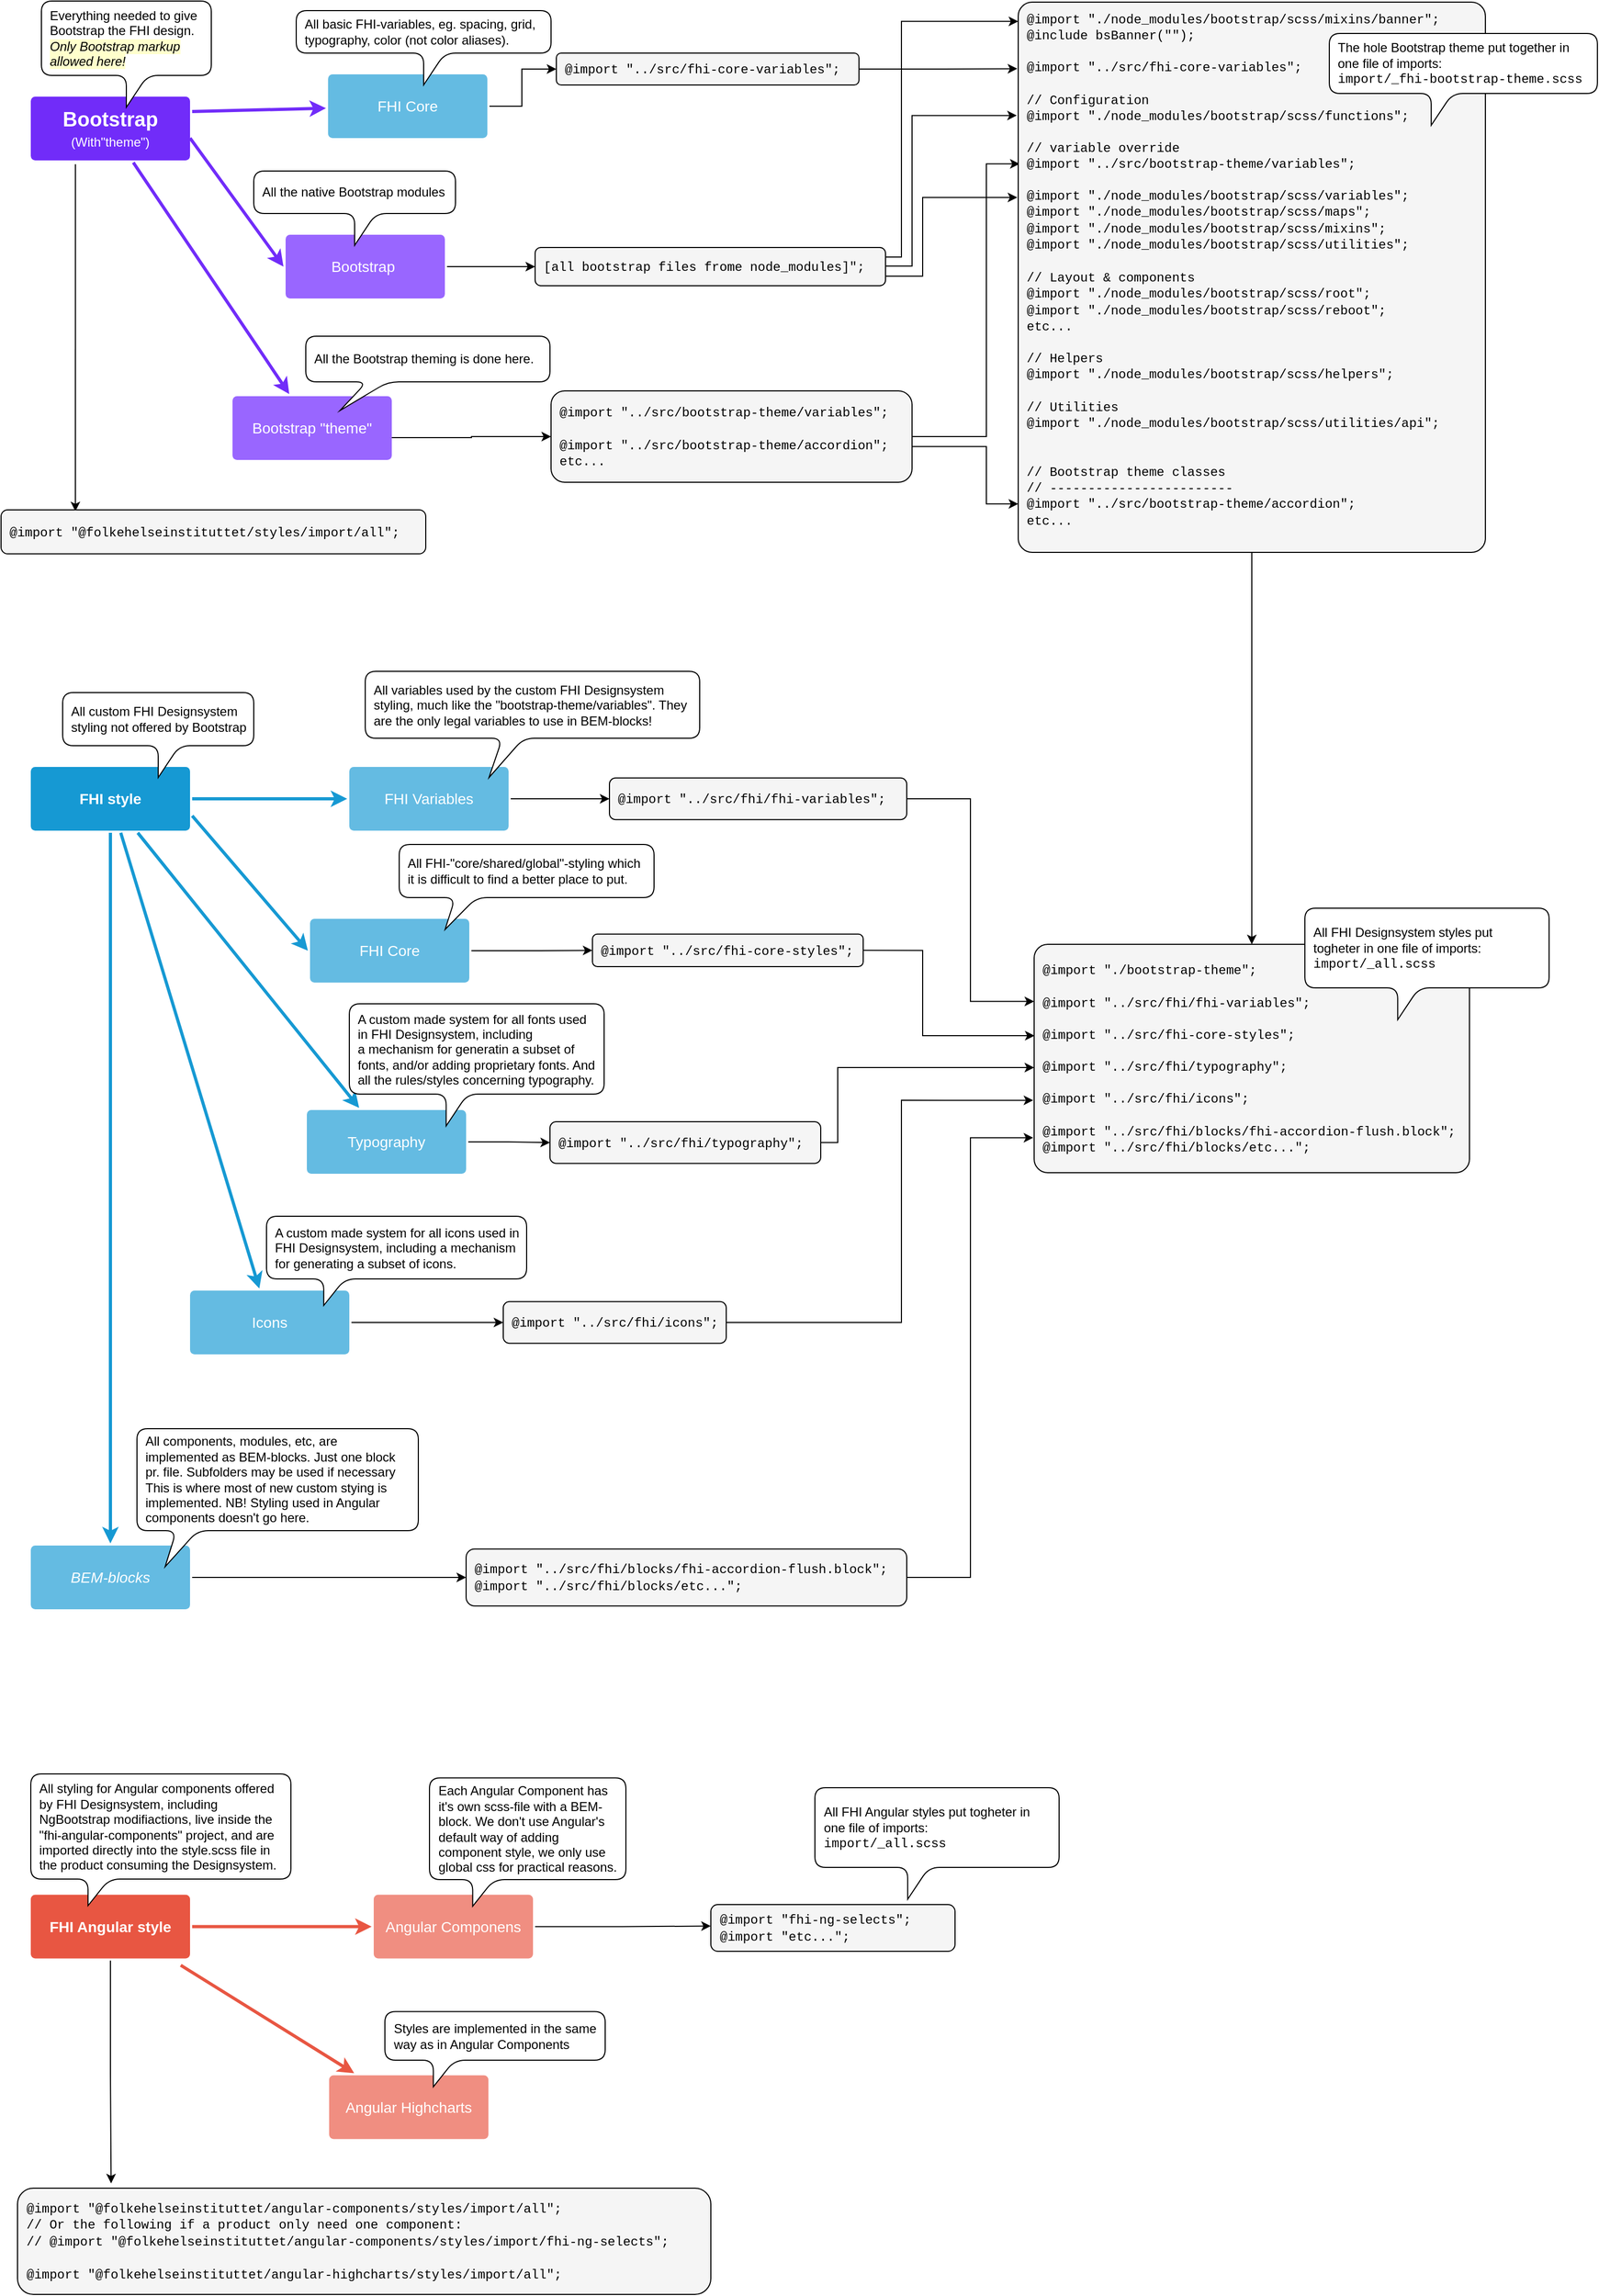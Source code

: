 <mxfile version="20.8.16" type="device"><diagram id="6a731a19-8d31-9384-78a2-239565b7b9f0" name="Page-1"><mxGraphModel dx="2440" dy="1464" grid="1" gridSize="10" guides="1" tooltips="1" connect="1" arrows="1" fold="1" page="1" pageScale="1" pageWidth="1169" pageHeight="827" background="none" math="0" shadow="0"><root><mxCell id="0"/><mxCell id="1" parent="0"/><mxCell id="1757" value="" style="edgeStyle=none;rounded=0;jumpStyle=none;html=1;shadow=0;labelBackgroundColor=none;startArrow=none;startFill=0;endArrow=classic;endFill=1;jettySize=auto;orthogonalLoop=1;strokeColor=#1699D3;strokeWidth=3;fontFamily=Helvetica;fontSize=14;fontColor=#FFFFFF;spacing=5;" parent="1" source="1760" target="1763" edge="1"><mxGeometry relative="1" as="geometry"/></mxCell><mxCell id="1758" value="" style="edgeStyle=none;rounded=0;jumpStyle=none;html=1;shadow=0;labelBackgroundColor=none;startArrow=none;startFill=0;endArrow=classic;endFill=1;jettySize=auto;orthogonalLoop=1;strokeColor=#1699D3;strokeWidth=3;fontFamily=Helvetica;fontSize=14;fontColor=#FFFFFF;spacing=5;" parent="1" source="1760" target="1762" edge="1"><mxGeometry relative="1" as="geometry"/></mxCell><mxCell id="1759" value="" style="edgeStyle=none;rounded=0;jumpStyle=none;html=1;shadow=0;labelBackgroundColor=none;startArrow=none;startFill=0;endArrow=classic;endFill=1;jettySize=auto;orthogonalLoop=1;strokeColor=#1699D3;strokeWidth=3;fontFamily=Helvetica;fontSize=14;fontColor=#FFFFFF;spacing=5;" parent="1" source="1760" target="1761" edge="1"><mxGeometry relative="1" as="geometry"/></mxCell><mxCell id="1777" value="" style="edgeStyle=none;rounded=1;jumpStyle=none;html=1;shadow=0;labelBackgroundColor=none;startArrow=none;startFill=0;jettySize=auto;orthogonalLoop=1;strokeColor=#712cf9;strokeWidth=3;fontFamily=Helvetica;fontSize=14;fontColor=#FFFFFF;spacing=5;fontStyle=1;fillColor=#b0e3e6;" parent="1" source="1771" target="1776" edge="1"><mxGeometry relative="1" as="geometry"/></mxCell><mxCell id="0dHYSbGabY15BFObQAu_-1804" value="" style="group" parent="1" vertex="1" connectable="0"><mxGeometry x="40" y="41" width="170" height="150.0" as="geometry"/></mxCell><mxCell id="1771" value="&lt;font style=&quot;font-size: 19px;&quot;&gt;Bootstrap&lt;/font&gt;&lt;span style=&quot;font-weight: normal; font-size: 12px;&quot;&gt;&lt;br&gt;(With&quot;theme&quot;)&lt;/span&gt;" style="rounded=1;whiteSpace=wrap;html=1;shadow=0;labelBackgroundColor=none;strokeColor=none;strokeWidth=3;fillColor=#712cf9;fontFamily=Helvetica;fontSize=14;fontColor=#FFFFFF;align=center;spacing=5;fontStyle=1;arcSize=7;perimeterSpacing=2;" parent="0dHYSbGabY15BFObQAu_-1804" vertex="1"><mxGeometry y="90.0" width="150" height="60" as="geometry"/></mxCell><mxCell id="0dHYSbGabY15BFObQAu_-1803" value="Everything needed to give Bootstrap the FHI design.&lt;br&gt;&lt;i style=&quot;background-color: rgb(255, 255, 204);&quot;&gt;Only Bootstrap markup allowed here!&lt;/i&gt;" style="shape=callout;whiteSpace=wrap;html=1;perimeter=calloutPerimeter;arcSize=20;rounded=1;spacingLeft=6;spacingRight=6;align=left;" parent="0dHYSbGabY15BFObQAu_-1804" vertex="1"><mxGeometry x="10" width="160" height="100" as="geometry"/></mxCell><mxCell id="0dHYSbGabY15BFObQAu_-1811" value="" style="edgeStyle=orthogonalEdgeStyle;rounded=0;orthogonalLoop=1;jettySize=auto;html=1;fontFamily=Courier New;fontColor=#000000;exitX=0.987;exitY=0.641;exitDx=0;exitDy=0;exitPerimeter=0;" parent="1" source="1776" target="0dHYSbGabY15BFObQAu_-1812" edge="1"><mxGeometry relative="1" as="geometry"><mxPoint x="370" y="331.26" as="sourcePoint"/></mxGeometry></mxCell><mxCell id="dUovgwKYd9afcJMxoife-1843" value="" style="edgeStyle=orthogonalEdgeStyle;rounded=0;orthogonalLoop=1;jettySize=auto;html=1;strokeColor=#000000;fontFamily=Helvetica;fontSize=19;entryX=0;entryY=0.912;entryDx=0;entryDy=0;entryPerimeter=0;exitX=0.997;exitY=0.609;exitDx=0;exitDy=0;exitPerimeter=0;" parent="1" source="0dHYSbGabY15BFObQAu_-1812" target="dUovgwKYd9afcJMxoife-1835" edge="1"><mxGeometry relative="1" as="geometry"><Array as="points"><mxPoint x="940" y="460"/><mxPoint x="940" y="514"/></Array></mxGeometry></mxCell><mxCell id="KMBsCOCldzaGjbJnLgO3-1811" value="" style="edgeStyle=orthogonalEdgeStyle;rounded=0;orthogonalLoop=1;jettySize=auto;html=1;fontFamily=Courier New;entryX=0.003;entryY=0.294;entryDx=0;entryDy=0;entryPerimeter=0;" edge="1" parent="1" source="0dHYSbGabY15BFObQAu_-1812" target="dUovgwKYd9afcJMxoife-1835"><mxGeometry relative="1" as="geometry"><Array as="points"><mxPoint x="940" y="451"/><mxPoint x="940" y="194"/></Array></mxGeometry></mxCell><mxCell id="0dHYSbGabY15BFObQAu_-1812" value="&lt;div&gt;&lt;span style=&quot;font-family: &amp;quot;Courier New&amp;quot;;&quot;&gt;@import &quot;../src/bootstrap-theme/variables&quot;;&lt;/span&gt;&lt;span style=&quot;background-color: initial;&quot;&gt;&lt;font face=&quot;Courier New&quot;&gt;&lt;br&gt;&lt;/font&gt;&lt;/span&gt;&lt;/div&gt;&lt;div&gt;&lt;span style=&quot;background-color: initial;&quot;&gt;&lt;font face=&quot;Courier New&quot;&gt;&lt;br&gt;&lt;/font&gt;&lt;/span&gt;&lt;/div&gt;&lt;div&gt;&lt;span style=&quot;background-color: initial;&quot;&gt;&lt;font face=&quot;Courier New&quot;&gt;@import &quot;../src/bootstrap-theme/accordion&quot;;&lt;/font&gt;&lt;/span&gt;&lt;/div&gt;&lt;div&gt;&lt;span style=&quot;font-family: &amp;quot;Courier New&amp;quot;; background-color: initial;&quot;&gt;etc...&lt;/span&gt;&lt;br&gt;&lt;/div&gt;" style="rounded=1;whiteSpace=wrap;html=1;fontColor=#000000;fillColor=#F5F5F5;align=left;spacingLeft=6;spacingRight=6;" parent="1" vertex="1"><mxGeometry x="530" y="408" width="340" height="86.04" as="geometry"/></mxCell><mxCell id="0dHYSbGabY15BFObQAu_-1814" value="" style="group" parent="1" vertex="1" connectable="0"><mxGeometry x="40" y="682" width="210" height="140" as="geometry"/></mxCell><mxCell id="1760" value="FHI style" style="rounded=1;whiteSpace=wrap;html=1;shadow=0;labelBackgroundColor=none;strokeColor=none;strokeWidth=3;fillColor=#1699d3;fontFamily=Helvetica;fontSize=14;fontColor=#FFFFFF;align=center;spacing=5;fontStyle=1;arcSize=7;perimeterSpacing=2;" parent="0dHYSbGabY15BFObQAu_-1814" vertex="1"><mxGeometry y="80" width="150" height="60" as="geometry"/></mxCell><mxCell id="0dHYSbGabY15BFObQAu_-1813" value="All custom FHI Designsystem styling not offered by Bootstrap" style="shape=callout;whiteSpace=wrap;html=1;perimeter=calloutPerimeter;arcSize=20;rounded=1;spacingLeft=6;spacingRight=6;align=left;flipV=0;flipH=0;" parent="0dHYSbGabY15BFObQAu_-1814" vertex="1"><mxGeometry x="30" y="10" width="180" height="80" as="geometry"/></mxCell><mxCell id="dUovgwKYd9afcJMxoife-1796" value="" style="edgeStyle=none;rounded=1;jumpStyle=none;html=1;shadow=0;labelBackgroundColor=none;startArrow=none;startFill=0;jettySize=auto;orthogonalLoop=1;strokeColor=#E85642;strokeWidth=3;fontFamily=Helvetica;fontSize=14;fontColor=#FFFFFF;spacing=5;fontStyle=1;fillColor=#b0e3e6;" parent="1" source="dUovgwKYd9afcJMxoife-1798" target="dUovgwKYd9afcJMxoife-1800" edge="1"><mxGeometry relative="1" as="geometry"/></mxCell><mxCell id="dUovgwKYd9afcJMxoife-1819" value="" style="edgeStyle=none;rounded=1;jumpStyle=none;html=1;shadow=0;labelBackgroundColor=none;startArrow=none;startFill=0;jettySize=auto;orthogonalLoop=1;strokeColor=#712cf9;strokeWidth=3;fontFamily=Helvetica;fontSize=14;fontColor=#FFFFFF;spacing=5;fontStyle=1;fillColor=#b0e3e6;exitX=1;exitY=0.25;exitDx=0;exitDy=0;" parent="1" source="1771" target="dUovgwKYd9afcJMxoife-1823" edge="1"><mxGeometry relative="1" as="geometry"><mxPoint x="229.996" y="21.52" as="sourcePoint"/></mxGeometry></mxCell><mxCell id="dUovgwKYd9afcJMxoife-1821" value="&lt;span style=&quot;font-family: &amp;quot;Courier New&amp;quot;;&quot;&gt;@import &quot;../src/fhi-core-variables&quot;;&lt;/span&gt;&lt;span style=&quot;font-family: &amp;quot;Courier New&amp;quot;;&quot;&gt;&lt;br&gt;&lt;/span&gt;" style="rounded=1;whiteSpace=wrap;html=1;fontColor=#000000;fillColor=#F5F5F5;align=left;spacingLeft=6;spacingRight=6;" parent="1" vertex="1"><mxGeometry x="535" y="90" width="285" height="30" as="geometry"/></mxCell><mxCell id="dUovgwKYd9afcJMxoife-1831" value="" style="group" parent="1" vertex="1" connectable="0"><mxGeometry x="250" y="191" width="200" height="130" as="geometry"/></mxCell><mxCell id="dUovgwKYd9afcJMxoife-1832" value="Bootstrap&amp;nbsp;" style="rounded=1;whiteSpace=wrap;html=1;shadow=0;labelBackgroundColor=none;strokeColor=none;strokeWidth=3;fillColor=#9966ff;fontFamily=Helvetica;fontSize=14;fontColor=#FFFFFF;align=center;spacing=5;fontStyle=0;arcSize=7;perimeterSpacing=2;" parent="dUovgwKYd9afcJMxoife-1831" vertex="1"><mxGeometry x="30" y="70" width="150" height="60" as="geometry"/></mxCell><mxCell id="dUovgwKYd9afcJMxoife-1833" value="All the native Bootstrap modules" style="shape=callout;whiteSpace=wrap;html=1;perimeter=calloutPerimeter;arcSize=20;rounded=1;spacingLeft=6;spacingRight=6;align=left;" parent="dUovgwKYd9afcJMxoife-1831" vertex="1"><mxGeometry y="10" width="190" height="70" as="geometry"/></mxCell><mxCell id="dUovgwKYd9afcJMxoife-1834" value="" style="edgeStyle=none;rounded=1;jumpStyle=none;html=1;shadow=0;labelBackgroundColor=none;startArrow=none;startFill=0;jettySize=auto;orthogonalLoop=1;strokeColor=#712cf9;strokeWidth=3;fontFamily=Helvetica;fontSize=14;fontColor=#FFFFFF;spacing=5;fontStyle=1;fillColor=#b0e3e6;entryX=0;entryY=0.5;entryDx=0;entryDy=0;" parent="1" target="dUovgwKYd9afcJMxoife-1832" edge="1"><mxGeometry relative="1" as="geometry"><mxPoint x="189.995" y="170" as="sourcePoint"/><mxPoint x="349.565" y="315" as="targetPoint"/></mxGeometry></mxCell><mxCell id="dUovgwKYd9afcJMxoife-1835" value="&lt;div&gt;&lt;div style=&quot;border-color: var(--border-color);&quot;&gt;&lt;font style=&quot;border-color: var(--border-color);&quot; face=&quot;Courier New&quot;&gt;&lt;div style=&quot;border-color: var(--border-color); font-family: Helvetica;&quot;&gt;&lt;font style=&quot;border-color: var(--border-color); background-color: initial;&quot; face=&quot;Courier New&quot;&gt;@import &quot;&lt;/font&gt;&lt;font style=&quot;border-color: var(--border-color);&quot; face=&quot;Courier New&quot;&gt;./node_modules/bootstrap/scss/&lt;/font&gt;&lt;span style=&quot;border-color: var(--border-color); background-color: initial; font-family: &amp;quot;Courier New&amp;quot;;&quot;&gt;mixins/banner&quot;;&lt;/span&gt;&lt;br style=&quot;border-color: var(--border-color);&quot;&gt;&lt;/div&gt;&lt;div style=&quot;border-color: var(--border-color); font-family: Helvetica;&quot;&gt;&lt;font style=&quot;border-color: var(--border-color);&quot; face=&quot;Courier New&quot;&gt;@include bsBanner(&quot;&quot;);&lt;/font&gt;&lt;/div&gt;&lt;div&gt;&lt;font style=&quot;border-color: var(--border-color);&quot; face=&quot;Courier New&quot;&gt;&lt;br&gt;&lt;/font&gt;&lt;/div&gt;&lt;/font&gt;&lt;/div&gt;&lt;div style=&quot;border-color: var(--border-color);&quot;&gt;&lt;font style=&quot;border-color: var(--border-color);&quot; face=&quot;Courier New&quot;&gt;@import &quot;../src/fhi-core-variables&quot;;&lt;/font&gt;&lt;/div&gt;&lt;div style=&quot;border-color: var(--border-color);&quot;&gt;&lt;font style=&quot;border-color: var(--border-color);&quot; face=&quot;Courier New&quot;&gt;&lt;br&gt;&lt;/font&gt;&lt;/div&gt;&lt;div style=&quot;border-color: var(--border-color);&quot;&gt;&lt;span style=&quot;background-color: initial; font-family: &amp;quot;Courier New&amp;quot;;&quot;&gt;// Configuration&lt;/span&gt;&lt;br&gt;&lt;/div&gt;&lt;/div&gt;&lt;div&gt;&lt;div&gt;&lt;font face=&quot;Courier New&quot;&gt;@import &quot;&lt;/font&gt;&lt;span style=&quot;background-color: initial;&quot;&gt;&lt;font face=&quot;Courier New&quot;&gt;./node_modules/bootstrap/scss/&lt;/font&gt;&lt;/span&gt;&lt;span style=&quot;font-family: &amp;quot;Courier New&amp;quot;; background-color: initial;&quot;&gt;functions&quot;;&lt;/span&gt;&lt;/div&gt;&lt;div&gt;&lt;div style=&quot;border-color: var(--border-color);&quot;&gt;&lt;br&gt;&lt;/div&gt;&lt;div style=&quot;border-color: var(--border-color);&quot;&gt;&lt;font face=&quot;Courier New&quot;&gt;// variable override&amp;nbsp;&lt;/font&gt;&lt;/div&gt;&lt;div style=&quot;border-color: var(--border-color);&quot;&gt;&lt;font face=&quot;Courier New&quot;&gt;@import &quot;../src/bootstrap-theme/variables&quot;;&lt;br style=&quot;border-color: var(--border-color);&quot;&gt;&lt;/font&gt;&lt;/div&gt;&lt;div style=&quot;border-color: var(--border-color);&quot;&gt;&lt;br style=&quot;border-color: var(--border-color);&quot;&gt;&lt;/div&gt;&lt;/div&gt;&lt;div&gt;&lt;font face=&quot;Courier New&quot;&gt;@import &quot;&lt;/font&gt;&lt;span style=&quot;background-color: initial;&quot;&gt;&lt;font face=&quot;Courier New&quot;&gt;./node_modules/bootstrap/scss/&lt;/font&gt;&lt;/span&gt;&lt;span style=&quot;font-family: &amp;quot;Courier New&amp;quot;; background-color: initial;&quot;&gt;variables&quot;;&lt;/span&gt;&lt;/div&gt;&lt;div&gt;&lt;font face=&quot;Courier New&quot;&gt;@import &quot;&lt;/font&gt;&lt;span style=&quot;background-color: initial;&quot;&gt;&lt;font face=&quot;Courier New&quot;&gt;./node_modules/bootstrap/scss/&lt;/font&gt;&lt;/span&gt;&lt;span style=&quot;font-family: &amp;quot;Courier New&amp;quot;; background-color: initial;&quot;&gt;maps&quot;;&lt;/span&gt;&lt;/div&gt;&lt;div&gt;&lt;font face=&quot;Courier New&quot;&gt;@import &quot;&lt;/font&gt;&lt;span style=&quot;background-color: initial;&quot;&gt;&lt;font face=&quot;Courier New&quot;&gt;./node_modules/bootstrap/scss/&lt;/font&gt;&lt;/span&gt;&lt;span style=&quot;font-family: &amp;quot;Courier New&amp;quot;; background-color: initial;&quot;&gt;mixins&quot;;&lt;/span&gt;&lt;/div&gt;&lt;div&gt;&lt;font face=&quot;Courier New&quot;&gt;@import &quot;&lt;/font&gt;&lt;span style=&quot;background-color: initial;&quot;&gt;&lt;font face=&quot;Courier New&quot;&gt;./node_modules/bootstrap/scss/&lt;/font&gt;&lt;/span&gt;&lt;span style=&quot;font-family: &amp;quot;Courier New&amp;quot;; background-color: initial;&quot;&gt;utilities&quot;;&lt;/span&gt;&lt;/div&gt;&lt;div&gt;&lt;font face=&quot;Courier New&quot;&gt;&lt;br&gt;&lt;/font&gt;&lt;/div&gt;&lt;div&gt;&lt;font face=&quot;Courier New&quot;&gt;// Layout &amp;amp; components&lt;/font&gt;&lt;/div&gt;&lt;div&gt;&lt;font face=&quot;Courier New&quot;&gt;@import &quot;&lt;/font&gt;&lt;span style=&quot;background-color: initial;&quot;&gt;&lt;font face=&quot;Courier New&quot;&gt;./node_modules/bootstrap/scss/&lt;/font&gt;&lt;/span&gt;&lt;span style=&quot;font-family: &amp;quot;Courier New&amp;quot;; background-color: initial;&quot;&gt;root&quot;;&lt;/span&gt;&lt;/div&gt;&lt;div&gt;&lt;font face=&quot;Courier New&quot;&gt;@import &quot;&lt;/font&gt;&lt;span style=&quot;background-color: initial;&quot;&gt;&lt;font face=&quot;Courier New&quot;&gt;./node_modules/bootstrap/scss/&lt;/font&gt;&lt;/span&gt;&lt;span style=&quot;font-family: &amp;quot;Courier New&amp;quot;; background-color: initial;&quot;&gt;reboot&quot;;&lt;/span&gt;&lt;/div&gt;&lt;div&gt;&lt;span style=&quot;font-family: &amp;quot;Courier New&amp;quot;;&quot;&gt;etc...&lt;/span&gt;&lt;span style=&quot;font-family: &amp;quot;Courier New&amp;quot;; background-color: initial;&quot;&gt;&lt;br&gt;&lt;/span&gt;&lt;/div&gt;&lt;div&gt;&lt;br&gt;&lt;/div&gt;&lt;div&gt;&lt;font face=&quot;Courier New&quot;&gt;// Helpers&lt;/font&gt;&lt;/div&gt;&lt;div&gt;&lt;font face=&quot;Courier New&quot;&gt;@import &quot;&lt;/font&gt;&lt;span style=&quot;background-color: initial;&quot;&gt;&lt;font face=&quot;Courier New&quot;&gt;./node_modules/bootstrap/scss/&lt;/font&gt;&lt;/span&gt;&lt;span style=&quot;font-family: &amp;quot;Courier New&amp;quot;; background-color: initial;&quot;&gt;helpers&quot;;&lt;/span&gt;&lt;/div&gt;&lt;div&gt;&lt;font face=&quot;Courier New&quot;&gt;&lt;br&gt;&lt;/font&gt;&lt;/div&gt;&lt;div&gt;&lt;font face=&quot;Courier New&quot;&gt;// Utilities&lt;/font&gt;&lt;/div&gt;&lt;div&gt;&lt;font face=&quot;Courier New&quot;&gt;@import &quot;&lt;/font&gt;&lt;span style=&quot;background-color: initial;&quot;&gt;&lt;font face=&quot;Courier New&quot;&gt;./node_modules/bootstrap/scss/&lt;/font&gt;&lt;/span&gt;&lt;span style=&quot;font-family: &amp;quot;Courier New&amp;quot;; background-color: initial;&quot;&gt;utilities/api&quot;;&lt;/span&gt;&lt;/div&gt;&lt;/div&gt;&lt;div&gt;&lt;font face=&quot;Courier New&quot;&gt;&lt;br&gt;&lt;/font&gt;&lt;/div&gt;&lt;div&gt;&lt;br&gt;&lt;/div&gt;&lt;span style=&quot;font-family: &amp;quot;Courier New&amp;quot;;&quot;&gt;// Bootstrap theme classes&amp;nbsp;&lt;/span&gt;&lt;div&gt;&lt;font face=&quot;Courier New&quot;&gt;// ------------------------&lt;/font&gt;&lt;/div&gt;&lt;div&gt;&lt;div style=&quot;border-color: var(--border-color);&quot;&gt;&lt;span style=&quot;border-color: var(--border-color); background-color: initial;&quot;&gt;&lt;font style=&quot;border-color: var(--border-color);&quot; face=&quot;Courier New&quot;&gt;@import &quot;../src/bootstrap-theme/accordion&quot;;&lt;/font&gt;&lt;/span&gt;&lt;/div&gt;&lt;div style=&quot;border-color: var(--border-color);&quot;&gt;&lt;span style=&quot;font-family: &amp;quot;Courier New&amp;quot;; background-color: initial;&quot;&gt;etc...&lt;/span&gt;&lt;br&gt;&lt;/div&gt;&lt;/div&gt;&lt;div style=&quot;border-color: var(--border-color);&quot;&gt;&lt;br&gt;&lt;/div&gt;" style="rounded=1;whiteSpace=wrap;html=1;fontColor=#000000;fillColor=#F5F5F5;align=left;spacingLeft=6;spacingRight=6;glass=0;arcSize=3;" parent="1" vertex="1"><mxGeometry x="970" y="42" width="440" height="518" as="geometry"/></mxCell><mxCell id="KMBsCOCldzaGjbJnLgO3-1812" style="edgeStyle=orthogonalEdgeStyle;rounded=0;orthogonalLoop=1;jettySize=auto;html=1;exitX=1;exitY=0.25;exitDx=0;exitDy=0;entryX=0;entryY=0.035;entryDx=0;entryDy=0;entryPerimeter=0;fontFamily=Courier New;" edge="1" parent="1" source="dUovgwKYd9afcJMxoife-1836" target="dUovgwKYd9afcJMxoife-1835"><mxGeometry relative="1" as="geometry"><Array as="points"><mxPoint x="860" y="282"/><mxPoint x="860" y="60"/></Array></mxGeometry></mxCell><mxCell id="KMBsCOCldzaGjbJnLgO3-1813" style="edgeStyle=orthogonalEdgeStyle;rounded=0;orthogonalLoop=1;jettySize=auto;html=1;exitX=1;exitY=0.75;exitDx=0;exitDy=0;entryX=-0.002;entryY=0.355;entryDx=0;entryDy=0;entryPerimeter=0;fontFamily=Courier New;" edge="1" parent="1" source="dUovgwKYd9afcJMxoife-1836" target="dUovgwKYd9afcJMxoife-1835"><mxGeometry relative="1" as="geometry"><Array as="points"><mxPoint x="880" y="300"/><mxPoint x="880" y="226"/></Array></mxGeometry></mxCell><mxCell id="dUovgwKYd9afcJMxoife-1836" value="&lt;div&gt;&lt;span style=&quot;background-color: initial; font-family: &amp;quot;Courier New&amp;quot;;&quot;&gt;[all bootstrap files frome node_modules]&quot;;&lt;/span&gt;&lt;br&gt;&lt;/div&gt;" style="rounded=1;whiteSpace=wrap;html=1;fontColor=#000000;fillColor=#F5F5F5;align=left;spacingLeft=6;spacingRight=6;" parent="1" vertex="1"><mxGeometry x="515" y="273" width="330" height="36" as="geometry"/></mxCell><mxCell id="dUovgwKYd9afcJMxoife-1839" value="" style="edgeStyle=orthogonalEdgeStyle;rounded=0;orthogonalLoop=1;jettySize=auto;html=1;strokeColor=#000000;fontFamily=Helvetica;fontSize=12;" parent="1" source="dUovgwKYd9afcJMxoife-1832" target="dUovgwKYd9afcJMxoife-1836" edge="1"><mxGeometry relative="1" as="geometry"/></mxCell><mxCell id="dUovgwKYd9afcJMxoife-1840" value="" style="edgeStyle=orthogonalEdgeStyle;rounded=0;orthogonalLoop=1;jettySize=auto;html=1;strokeColor=#000000;fontFamily=Helvetica;fontSize=12;" parent="1" source="dUovgwKYd9afcJMxoife-1823" target="dUovgwKYd9afcJMxoife-1821" edge="1"><mxGeometry relative="1" as="geometry"/></mxCell><mxCell id="dUovgwKYd9afcJMxoife-1844" value="" style="edgeStyle=orthogonalEdgeStyle;rounded=0;orthogonalLoop=1;jettySize=auto;html=1;strokeColor=#000000;fontFamily=Helvetica;fontSize=19;entryX=-0.003;entryY=0.206;entryDx=0;entryDy=0;entryPerimeter=0;" parent="1" target="dUovgwKYd9afcJMxoife-1835" edge="1"><mxGeometry relative="1" as="geometry"><mxPoint x="845" y="290.5" as="sourcePoint"/><mxPoint x="925" y="290.5" as="targetPoint"/><Array as="points"><mxPoint x="870" y="291"/><mxPoint x="870" y="149"/></Array></mxGeometry></mxCell><mxCell id="dUovgwKYd9afcJMxoife-1845" value="" style="edgeStyle=orthogonalEdgeStyle;rounded=0;orthogonalLoop=1;jettySize=auto;html=1;strokeColor=#000000;fontFamily=Helvetica;fontSize=19;exitX=1;exitY=0.5;exitDx=0;exitDy=0;entryX=-0.002;entryY=0.121;entryDx=0;entryDy=0;entryPerimeter=0;" parent="1" source="dUovgwKYd9afcJMxoife-1821" target="dUovgwKYd9afcJMxoife-1835" edge="1"><mxGeometry relative="1" as="geometry"><mxPoint x="825" y="138.5" as="sourcePoint"/><mxPoint x="968" y="50" as="targetPoint"/></mxGeometry></mxCell><mxCell id="dUovgwKYd9afcJMxoife-1846" value="The hole Bootstrap theme put together in one file of imports:&lt;br&gt;&lt;font face=&quot;Courier New&quot;&gt;import/_fhi-bootstrap-theme.scss&lt;/font&gt;" style="shape=callout;whiteSpace=wrap;html=1;perimeter=calloutPerimeter;arcSize=20;rounded=1;spacingLeft=6;spacingRight=6;align=left;flipV=0;flipH=0;direction=east;position2=0.38;size=30;position=0.38;" parent="1" vertex="1"><mxGeometry x="1263" y="71.5" width="252.5" height="86.5" as="geometry"/></mxCell><mxCell id="dUovgwKYd9afcJMxoife-1847" value="" style="edgeStyle=none;rounded=0;jumpStyle=none;html=1;shadow=0;labelBackgroundColor=none;startArrow=none;startFill=0;endArrow=classic;endFill=1;jettySize=auto;orthogonalLoop=1;strokeColor=#1699D3;strokeWidth=3;fontFamily=Helvetica;fontSize=14;fontColor=#FFFFFF;spacing=5;" parent="1" source="1760" target="dUovgwKYd9afcJMxoife-1848" edge="1"><mxGeometry relative="1" as="geometry"><mxPoint x="100" y="932" as="sourcePoint"/></mxGeometry></mxCell><mxCell id="MXZGYtRtqAfJgn15ZGiU-1791" value="" style="group" parent="1" vertex="1" connectable="0"><mxGeometry x="40" y="1710" width="245" height="173.76" as="geometry"/></mxCell><mxCell id="dUovgwKYd9afcJMxoife-1798" value="FHI Angular style" style="rounded=1;whiteSpace=wrap;html=1;shadow=0;labelBackgroundColor=none;strokeColor=none;strokeWidth=3;fillColor=#e85642;fontFamily=Helvetica;fontSize=14;fontColor=#FFFFFF;align=center;spacing=5;fontStyle=1;arcSize=7;perimeterSpacing=2;" parent="MXZGYtRtqAfJgn15ZGiU-1791" vertex="1"><mxGeometry y="113.76" width="150" height="60" as="geometry"/></mxCell><mxCell id="MXZGYtRtqAfJgn15ZGiU-1789" value="All styling for Angular components offered by FHI Designsystem, including NgBootstrap modifiactions, live inside the &quot;fhi-angular-components&quot; project, and are imported directly into the style.scss file in the product consuming the Designsystem.&amp;nbsp;" style="shape=callout;whiteSpace=wrap;html=1;perimeter=calloutPerimeter;arcSize=20;rounded=1;spacingLeft=6;spacingRight=6;align=left;flipV=0;flipH=0;direction=east;position2=0.22;size=25;position=0.22;" parent="MXZGYtRtqAfJgn15ZGiU-1791" vertex="1"><mxGeometry width="245" height="124" as="geometry"/></mxCell><mxCell id="MXZGYtRtqAfJgn15ZGiU-1794" value="" style="group" parent="1" vertex="1" connectable="0"><mxGeometry x="363" y="1713.76" width="221.5" height="170" as="geometry"/></mxCell><mxCell id="dUovgwKYd9afcJMxoife-1800" value="Angular Componens" style="rounded=1;whiteSpace=wrap;html=1;shadow=0;labelBackgroundColor=none;strokeColor=none;strokeWidth=3;fillColor=#f08e81;fontFamily=Helvetica;fontSize=14;fontColor=#FFFFFF;align=center;spacing=5;fontStyle=0;arcSize=7;perimeterSpacing=2;" parent="MXZGYtRtqAfJgn15ZGiU-1794" vertex="1"><mxGeometry y="110" width="150" height="60" as="geometry"/></mxCell><mxCell id="MXZGYtRtqAfJgn15ZGiU-1793" value="Each Angular Component has it's own scss-file with a BEM-block. We don't use Angular's default way of adding component style, we only use global css for practical reasons." style="shape=callout;whiteSpace=wrap;html=1;perimeter=calloutPerimeter;arcSize=20;rounded=1;spacingLeft=6;spacingRight=6;align=left;flipV=0;flipH=0;direction=east;position2=0.22;size=25;position=0.22;" parent="MXZGYtRtqAfJgn15ZGiU-1794" vertex="1"><mxGeometry x="52.5" width="185" height="120.76" as="geometry"/></mxCell><mxCell id="MXZGYtRtqAfJgn15ZGiU-1799" value="" style="edgeStyle=orthogonalEdgeStyle;rounded=0;orthogonalLoop=1;jettySize=auto;html=1;strokeColor=#000000;fontFamily=Helvetica;fontSize=12;exitX=1;exitY=0.5;exitDx=0;exitDy=0;" parent="1" target="MXZGYtRtqAfJgn15ZGiU-1798" edge="1" source="1762"><mxGeometry relative="1" as="geometry"><mxPoint x="385" y="1166" as="sourcePoint"/></mxGeometry></mxCell><mxCell id="MXZGYtRtqAfJgn15ZGiU-1802" value="" style="group" parent="1" vertex="1" connectable="0"><mxGeometry x="190" y="1185" width="317" height="130" as="geometry"/></mxCell><mxCell id="1762" value="Icons" style="rounded=1;whiteSpace=wrap;html=1;shadow=0;labelBackgroundColor=none;strokeColor=none;strokeWidth=3;fillColor=#64bbe2;fontFamily=Helvetica;fontSize=14;fontColor=#FFFFFF;align=center;spacing=5;arcSize=7;perimeterSpacing=2;" parent="MXZGYtRtqAfJgn15ZGiU-1802" vertex="1"><mxGeometry y="70" width="150" height="60" as="geometry"/></mxCell><mxCell id="0dHYSbGabY15BFObQAu_-1808" value="A custom made system for all icons used in FHI Designsystem, including a&amp;nbsp;mechanism for generating a subset of icons." style="shape=callout;whiteSpace=wrap;html=1;perimeter=calloutPerimeter;arcSize=20;rounded=1;spacingLeft=6;spacingRight=6;align=left;flipV=0;flipH=0;direction=east;position2=0.22;size=25;position=0.22;" parent="MXZGYtRtqAfJgn15ZGiU-1802" vertex="1"><mxGeometry x="72" width="245" height="84" as="geometry"/></mxCell><mxCell id="MXZGYtRtqAfJgn15ZGiU-1803" value="" style="edgeStyle=orthogonalEdgeStyle;rounded=0;orthogonalLoop=1;jettySize=auto;html=1;strokeColor=#000000;fontFamily=Helvetica;fontSize=12;exitX=1;exitY=0.5;exitDx=0;exitDy=0;" parent="1" source="1763" target="MXZGYtRtqAfJgn15ZGiU-1805" edge="1"><mxGeometry relative="1" as="geometry"><mxPoint x="290" y="1366" as="sourcePoint"/></mxGeometry></mxCell><mxCell id="MXZGYtRtqAfJgn15ZGiU-1807" value="" style="group" parent="1" vertex="1" connectable="0"><mxGeometry x="40" y="1385" width="365" height="170" as="geometry"/></mxCell><mxCell id="1763" value="BEM-blocks" style="rounded=1;whiteSpace=wrap;html=1;shadow=0;labelBackgroundColor=none;strokeColor=none;strokeWidth=3;fillColor=#64bbe2;fontFamily=Helvetica;fontSize=14;fontColor=#FFFFFF;align=center;spacing=5;arcSize=7;perimeterSpacing=2;fontStyle=2" parent="MXZGYtRtqAfJgn15ZGiU-1807" vertex="1"><mxGeometry y="110" width="150" height="60" as="geometry"/></mxCell><mxCell id="MXZGYtRtqAfJgn15ZGiU-1787" value="All components, modules, etc, are implemented as BEM-blocks. Just one block pr. file. Subfolders may be used if necessary This is where most of new custom stying is implemented. &lt;span&gt;NB! Styling used in Angular components doesn't go here.&lt;/span&gt;" style="shape=callout;whiteSpace=wrap;html=1;perimeter=calloutPerimeter;arcSize=20;rounded=1;spacingLeft=6;spacingRight=6;align=left;flipV=0;flipH=0;direction=east;position2=0.1;size=34;position=0.14;fontStyle=0" parent="MXZGYtRtqAfJgn15ZGiU-1807" vertex="1"><mxGeometry x="100" width="265" height="130" as="geometry"/></mxCell><mxCell id="MXZGYtRtqAfJgn15ZGiU-1857" style="edgeStyle=orthogonalEdgeStyle;rounded=0;orthogonalLoop=1;jettySize=auto;html=1;fontFamily=Courier New;entryX=-0.002;entryY=0.847;entryDx=0;entryDy=0;entryPerimeter=0;" parent="1" source="MXZGYtRtqAfJgn15ZGiU-1805" target="MXZGYtRtqAfJgn15ZGiU-1816" edge="1"><mxGeometry relative="1" as="geometry"><mxPoint x="940" y="1185" as="targetPoint"/></mxGeometry></mxCell><mxCell id="MXZGYtRtqAfJgn15ZGiU-1805" value="&lt;font style=&quot;border-color: var(--border-color);&quot; face=&quot;Courier New&quot;&gt;@import &quot;../src/fhi/blocks/fhi-accordion-flush.block&quot;&lt;/font&gt;&lt;font style=&quot;border-color: var(--border-color);&quot; face=&quot;Courier New&quot;&gt;;&lt;br&gt;&lt;/font&gt;&lt;font style=&quot;border-color: var(--border-color);&quot; face=&quot;Courier New&quot;&gt;@import &quot;../src/fhi/blocks/etc...&quot;&lt;/font&gt;&lt;font style=&quot;border-color: var(--border-color);&quot; face=&quot;Courier New&quot;&gt;;&lt;/font&gt;" style="rounded=1;whiteSpace=wrap;html=1;fontColor=#000000;fillColor=#F5F5F5;align=left;spacingLeft=6;spacingRight=6;" parent="1" vertex="1"><mxGeometry x="450" y="1498.19" width="415" height="53.63" as="geometry"/></mxCell><mxCell id="MXZGYtRtqAfJgn15ZGiU-1812" value="" style="edgeStyle=orthogonalEdgeStyle;rounded=0;orthogonalLoop=1;jettySize=auto;html=1;strokeColor=#000000;fontFamily=Helvetica;fontSize=12;exitX=0.5;exitY=1;exitDx=0;exitDy=0;entryX=0.135;entryY=-0.045;entryDx=0;entryDy=0;entryPerimeter=0;" parent="1" source="dUovgwKYd9afcJMxoife-1798" target="MXZGYtRtqAfJgn15ZGiU-1813" edge="1"><mxGeometry relative="1" as="geometry"><mxPoint x="-45.5" y="2073" as="sourcePoint"/></mxGeometry></mxCell><mxCell id="MXZGYtRtqAfJgn15ZGiU-1813" value="&lt;font style=&quot;border-color: var(--border-color);&quot; face=&quot;Courier New&quot;&gt;&lt;font style=&quot;border-color: var(--border-color);&quot; face=&quot;Courier New&quot;&gt;@import &quot;@folkehelseinstituttet/angular-components/styles/import/all&lt;/font&gt;&lt;font style=&quot;border-color: var(--border-color);&quot; face=&quot;Courier New&quot;&gt;&quot;&lt;/font&gt;&lt;font style=&quot;border-color: var(--border-color);&quot; face=&quot;Courier New&quot;&gt;;&lt;br style=&quot;border-color: var(--border-color);&quot;&gt;&lt;/font&gt;// Or the following if a product only need one component:&lt;br&gt;//&amp;nbsp;&lt;font style=&quot;border-color: var(--border-color);&quot; face=&quot;Courier New&quot;&gt;@import &quot;@folkehelseinstituttet/angular-components/styles/import/fhi-ng-selects&lt;/font&gt;&lt;font style=&quot;border-color: var(--border-color);&quot; face=&quot;Courier New&quot;&gt;&quot;&lt;/font&gt;&lt;font style=&quot;border-color: var(--border-color);&quot; face=&quot;Courier New&quot;&gt;;&lt;br&gt;&lt;/font&gt;&lt;br&gt;&lt;font style=&quot;border-color: var(--border-color);&quot; face=&quot;Courier New&quot;&gt;@import &quot;@folkehelseinstituttet/angular-highcharts/styles/import/all&lt;/font&gt;&lt;font style=&quot;border-color: var(--border-color);&quot; face=&quot;Courier New&quot;&gt;&quot;&lt;/font&gt;&lt;font style=&quot;border-color: var(--border-color);&quot; face=&quot;Courier New&quot;&gt;;&lt;br style=&quot;border-color: var(--border-color);&quot;&gt;&lt;/font&gt;&lt;/font&gt;" style="rounded=1;whiteSpace=wrap;html=1;fontColor=#000000;fillColor=#F5F5F5;align=left;spacingLeft=6;spacingRight=6;" parent="1" vertex="1"><mxGeometry x="27.5" y="2100" width="653" height="100" as="geometry"/></mxCell><mxCell id="MXZGYtRtqAfJgn15ZGiU-1814" value="" style="edgeStyle=orthogonalEdgeStyle;rounded=0;orthogonalLoop=1;jettySize=auto;html=1;strokeColor=#000000;fontFamily=Helvetica;fontSize=12;exitX=0.286;exitY=1.026;exitDx=0;exitDy=0;exitPerimeter=0;entryX=0.175;entryY=0.033;entryDx=0;entryDy=0;entryPerimeter=0;" parent="1" source="1771" target="MXZGYtRtqAfJgn15ZGiU-1815" edge="1"><mxGeometry relative="1" as="geometry"><mxPoint x="97.5" y="286.4" as="sourcePoint"/><mxPoint x="80" y="550" as="targetPoint"/></mxGeometry></mxCell><mxCell id="MXZGYtRtqAfJgn15ZGiU-1815" value="&lt;font style=&quot;border-color: var(--border-color);&quot; face=&quot;Courier New&quot;&gt;@import &quot;@folkehelseinstituttet/styles/import/all&lt;/font&gt;&lt;font style=&quot;border-color: var(--border-color);&quot; face=&quot;Courier New&quot;&gt;&quot;&lt;/font&gt;&lt;font style=&quot;border-color: var(--border-color);&quot; face=&quot;Courier New&quot;&gt;;&lt;br&gt;&lt;/font&gt;" style="rounded=1;whiteSpace=wrap;html=1;fontColor=#000000;fillColor=#F5F5F5;align=left;spacingLeft=6;spacingRight=6;" parent="1" vertex="1"><mxGeometry x="12" y="520" width="400" height="41.36" as="geometry"/></mxCell><mxCell id="MXZGYtRtqAfJgn15ZGiU-1816" value="&lt;div&gt;&lt;span style=&quot;font-family: &amp;quot;Courier New&amp;quot;;&quot;&gt;@import &quot;./bootstrap-theme&quot;;&lt;/span&gt;&lt;span style=&quot;background-color: initial;&quot;&gt;&lt;font face=&quot;Courier New&quot;&gt;&lt;br&gt;&lt;/font&gt;&lt;/span&gt;&lt;/div&gt;&lt;div&gt;&lt;span style=&quot;background-color: initial;&quot;&gt;&lt;font face=&quot;Courier New&quot;&gt;&lt;br&gt;&lt;/font&gt;&lt;/span&gt;&lt;/div&gt;&lt;div&gt;&lt;span style=&quot;font-family: &amp;quot;Courier New&amp;quot;;&quot;&gt;@import &quot;../src/fhi/fhi-variables&quot;;&lt;/span&gt;&lt;/div&gt;&lt;div&gt;&lt;br&gt;&lt;/div&gt;&lt;span style=&quot;font-family: &amp;quot;Courier New&amp;quot;;&quot;&gt;@import &quot;../src/fhi-core-styles&quot;;&lt;/span&gt;&lt;div&gt;&lt;br&gt;&lt;/div&gt;&lt;div&gt;&lt;span style=&quot;font-family: &amp;quot;Courier New&amp;quot;;&quot;&gt;@import &quot;../src/fhi/typography&quot;;&lt;/span&gt;&lt;br&gt;&lt;/div&gt;&lt;div&gt;&lt;span style=&quot;font-family: &amp;quot;Courier New&amp;quot;;&quot;&gt;&lt;br&gt;&lt;/span&gt;&lt;/div&gt;&lt;span style=&quot;font-family: &amp;quot;Courier New&amp;quot;;&quot;&gt;@import &quot;../src/fhi/icons&quot;;&lt;br&gt;&lt;br&gt;&lt;/span&gt;&lt;font style=&quot;border-color: var(--border-color);&quot; face=&quot;Courier New&quot;&gt;@import &quot;../src/fhi/blocks/fhi-accordion-flush.block&quot;&lt;/font&gt;&lt;font style=&quot;border-color: var(--border-color);&quot; face=&quot;Courier New&quot;&gt;;&lt;br style=&quot;border-color: var(--border-color);&quot;&gt;&lt;/font&gt;&lt;font style=&quot;border-color: var(--border-color);&quot; face=&quot;Courier New&quot;&gt;@import &quot;../src/fhi/blocks/etc...&quot;&lt;/font&gt;&lt;font style=&quot;border-color: var(--border-color);&quot; face=&quot;Courier New&quot;&gt;;&lt;/font&gt;&lt;span style=&quot;font-family: &amp;quot;Courier New&amp;quot;;&quot;&gt;&lt;br&gt;&lt;/span&gt;" style="rounded=1;whiteSpace=wrap;html=1;fontColor=#000000;fillColor=#F5F5F5;align=left;spacingLeft=6;spacingRight=6;arcSize=6;" parent="1" vertex="1"><mxGeometry x="985" y="929" width="410" height="215" as="geometry"/></mxCell><mxCell id="MXZGYtRtqAfJgn15ZGiU-1817" value="" style="edgeStyle=orthogonalEdgeStyle;rounded=0;orthogonalLoop=1;jettySize=auto;html=1;strokeColor=#000000;fontFamily=Helvetica;fontSize=12;exitX=0.5;exitY=1;exitDx=0;exitDy=0;entryX=0.5;entryY=0;entryDx=0;entryDy=0;" parent="1" source="dUovgwKYd9afcJMxoife-1835" target="MXZGYtRtqAfJgn15ZGiU-1816" edge="1"><mxGeometry relative="1" as="geometry"><mxPoint x="1110" y="1151.73" as="sourcePoint"/><mxPoint x="1215" y="1151.813" as="targetPoint"/></mxGeometry></mxCell><mxCell id="MXZGYtRtqAfJgn15ZGiU-1818" value="All FHI Designsystem styles put togheter in one file of imports:&lt;br&gt;&lt;font face=&quot;Courier New&quot;&gt;import/_all.scss&lt;/font&gt;" style="shape=callout;whiteSpace=wrap;html=1;perimeter=calloutPerimeter;arcSize=20;rounded=1;spacingLeft=6;spacingRight=6;align=left;flipV=0;flipH=0;direction=east;position2=0.38;size=30;position=0.38;" parent="1" vertex="1"><mxGeometry x="1240" y="895" width="230" height="105" as="geometry"/></mxCell><mxCell id="MXZGYtRtqAfJgn15ZGiU-1855" style="edgeStyle=orthogonalEdgeStyle;rounded=0;orthogonalLoop=1;jettySize=auto;html=1;exitX=1;exitY=0.5;exitDx=0;exitDy=0;fontFamily=Courier New;" parent="1" source="MXZGYtRtqAfJgn15ZGiU-1795" target="MXZGYtRtqAfJgn15ZGiU-1816" edge="1"><mxGeometry relative="1" as="geometry"><Array as="points"><mxPoint x="800" y="1116"/><mxPoint x="800" y="1045"/></Array></mxGeometry></mxCell><mxCell id="MXZGYtRtqAfJgn15ZGiU-1795" value="&lt;span style=&quot;font-family: &amp;quot;Courier New&amp;quot;;&quot;&gt;@import &quot;../src/fhi/typography&quot;;&lt;/span&gt;&lt;span style=&quot;font-family: &amp;quot;Courier New&amp;quot;;&quot;&gt;&lt;br&gt;&lt;/span&gt;" style="rounded=1;whiteSpace=wrap;html=1;fontColor=#000000;fillColor=#F5F5F5;align=left;spacingLeft=6;spacingRight=6;" parent="1" vertex="1"><mxGeometry x="529" y="1096" width="255" height="39.26" as="geometry"/></mxCell><mxCell id="MXZGYtRtqAfJgn15ZGiU-1796" value="" style="edgeStyle=orthogonalEdgeStyle;rounded=0;orthogonalLoop=1;jettySize=auto;html=1;strokeColor=#000000;fontFamily=Helvetica;fontSize=12;exitX=1;exitY=0.5;exitDx=0;exitDy=0;" parent="1" target="MXZGYtRtqAfJgn15ZGiU-1795" edge="1" source="1761"><mxGeometry relative="1" as="geometry"><mxPoint x="460" y="1002" as="sourcePoint"/></mxGeometry></mxCell><mxCell id="dUovgwKYd9afcJMxoife-1823" value="FHI Core" style="rounded=1;whiteSpace=wrap;html=1;shadow=0;labelBackgroundColor=none;strokeColor=none;strokeWidth=3;fillColor=#64BBE2;fontFamily=Helvetica;fontSize=14;fontColor=#FFFFFF;align=center;spacing=5;fontStyle=0;arcSize=7;perimeterSpacing=2;" parent="1" vertex="1"><mxGeometry x="320" y="110.0" width="150" height="60" as="geometry"/></mxCell><mxCell id="dUovgwKYd9afcJMxoife-1824" value="All basic FHI-variables, eg. spacing, grid, typography, color (not color aliases)." style="shape=callout;whiteSpace=wrap;html=1;perimeter=calloutPerimeter;arcSize=20;rounded=1;spacingLeft=6;spacingRight=6;align=left;" parent="1" vertex="1"><mxGeometry x="290" y="50" width="240" height="70" as="geometry"/></mxCell><mxCell id="MXZGYtRtqAfJgn15ZGiU-1852" style="edgeStyle=orthogonalEdgeStyle;rounded=0;orthogonalLoop=1;jettySize=auto;html=1;entryX=0.001;entryY=0.4;entryDx=0;entryDy=0;entryPerimeter=0;fontFamily=Courier New;exitX=1;exitY=0.5;exitDx=0;exitDy=0;" parent="1" source="MXZGYtRtqAfJgn15ZGiU-1845" target="MXZGYtRtqAfJgn15ZGiU-1816" edge="1"><mxGeometry relative="1" as="geometry"><Array as="points"><mxPoint x="880" y="935"/><mxPoint x="880" y="1015"/></Array></mxGeometry></mxCell><mxCell id="1776" value="Bootstrap &quot;theme&quot;" style="rounded=1;whiteSpace=wrap;html=1;shadow=0;labelBackgroundColor=none;strokeColor=none;strokeWidth=3;fillColor=#9966ff;fontFamily=Helvetica;fontSize=14;fontColor=#FFFFFF;align=center;spacing=5;fontStyle=0;arcSize=7;perimeterSpacing=2;" parent="1" vertex="1"><mxGeometry x="230" y="413" width="150" height="60" as="geometry"/></mxCell><mxCell id="0dHYSbGabY15BFObQAu_-1810" value="All the Bootstrap theming is done here." style="shape=callout;whiteSpace=wrap;html=1;perimeter=calloutPerimeter;arcSize=20;rounded=1;spacingLeft=6;spacingRight=6;align=left;flipV=0;flipH=0;size=27;position=0.25;position2=0.14;" parent="1" vertex="1"><mxGeometry x="299" y="356.5" width="230" height="70" as="geometry"/></mxCell><mxCell id="MXZGYtRtqAfJgn15ZGiU-1854" value="" style="edgeStyle=orthogonalEdgeStyle;rounded=0;orthogonalLoop=1;jettySize=auto;html=1;strokeColor=#000000;fontFamily=Helvetica;fontSize=19;entryX=0;entryY=0.25;entryDx=0;entryDy=0;exitX=1;exitY=0.5;exitDx=0;exitDy=0;" parent="1" target="MXZGYtRtqAfJgn15ZGiU-1816" edge="1" source="MXZGYtRtqAfJgn15ZGiU-1781"><mxGeometry relative="1" as="geometry"><mxPoint x="858" y="805.005" as="sourcePoint"/><mxPoint x="935.59" y="930.8" as="targetPoint"/></mxGeometry></mxCell><mxCell id="MXZGYtRtqAfJgn15ZGiU-1856" style="edgeStyle=orthogonalEdgeStyle;rounded=0;orthogonalLoop=1;jettySize=auto;html=1;entryX=-0.002;entryY=0.683;entryDx=0;entryDy=0;entryPerimeter=0;fontFamily=Courier New;" parent="1" source="MXZGYtRtqAfJgn15ZGiU-1798" target="MXZGYtRtqAfJgn15ZGiU-1816" edge="1"><mxGeometry relative="1" as="geometry"><Array as="points"><mxPoint x="860" y="1285"/><mxPoint x="860" y="1076"/></Array></mxGeometry></mxCell><mxCell id="MXZGYtRtqAfJgn15ZGiU-1798" value="&lt;span style=&quot;font-family: &amp;quot;Courier New&amp;quot;;&quot;&gt;@import &quot;../src/fhi/icons&quot;;&lt;/span&gt;" style="rounded=1;whiteSpace=wrap;html=1;fontColor=#000000;fillColor=#F5F5F5;align=left;spacingLeft=6;spacingRight=6;" parent="1" vertex="1"><mxGeometry x="485" y="1265.37" width="210" height="39.26" as="geometry"/></mxCell><mxCell id="KMBsCOCldzaGjbJnLgO3-1777" value="" style="group" vertex="1" connectable="0" parent="1"><mxGeometry x="680.5" y="1723" width="328" height="170" as="geometry"/></mxCell><mxCell id="MXZGYtRtqAfJgn15ZGiU-1825" value="&lt;font style=&quot;border-color: var(--border-color);&quot; face=&quot;Courier New&quot;&gt;@import &quot;fhi-ng-selects&quot;&lt;/font&gt;&lt;font style=&quot;border-color: var(--border-color);&quot; face=&quot;Courier New&quot;&gt;;&lt;br&gt;&lt;/font&gt;&lt;font style=&quot;border-color: var(--border-color);&quot; face=&quot;Courier New&quot;&gt;@import &quot;etc...&quot;&lt;/font&gt;&lt;font style=&quot;border-color: var(--border-color);&quot; face=&quot;Courier New&quot;&gt;;&lt;/font&gt;" style="rounded=1;whiteSpace=wrap;html=1;fontColor=#000000;fillColor=#F5F5F5;align=left;spacingLeft=6;spacingRight=6;container=0;" parent="KMBsCOCldzaGjbJnLgO3-1777" vertex="1"><mxGeometry y="110" width="230" height="44" as="geometry"/></mxCell><mxCell id="MXZGYtRtqAfJgn15ZGiU-1823" value="All FHI Angular styles put togheter in one file of imports:&lt;br&gt;&lt;font face=&quot;Courier New&quot;&gt;import/_all.scss&lt;/font&gt;" style="shape=callout;whiteSpace=wrap;html=1;perimeter=calloutPerimeter;arcSize=20;rounded=1;spacingLeft=6;spacingRight=6;align=left;flipV=0;flipH=0;direction=east;position2=0.38;size=30;position=0.38;" parent="KMBsCOCldzaGjbJnLgO3-1777" vertex="1"><mxGeometry x="98" width="230" height="105" as="geometry"/></mxCell><mxCell id="MXZGYtRtqAfJgn15ZGiU-1810" value="" style="edgeStyle=orthogonalEdgeStyle;rounded=0;orthogonalLoop=1;jettySize=auto;html=1;strokeColor=#000000;fontFamily=Helvetica;fontSize=12;exitX=1;exitY=0.5;exitDx=0;exitDy=0;entryX=0;entryY=0.459;entryDx=0;entryDy=0;entryPerimeter=0;" parent="1" source="dUovgwKYd9afcJMxoife-1800" target="MXZGYtRtqAfJgn15ZGiU-1825" edge="1"><mxGeometry relative="1" as="geometry"><mxPoint x="-230.5" y="383.76" as="sourcePoint"/><mxPoint x="-130.5" y="386" as="targetPoint"/><Array as="points"/></mxGeometry></mxCell><mxCell id="KMBsCOCldzaGjbJnLgO3-1796" value="" style="group" vertex="1" connectable="0" parent="1"><mxGeometry x="300" y="985" width="280" height="160" as="geometry"/></mxCell><mxCell id="1761" value="Typography" style="rounded=1;whiteSpace=wrap;html=1;shadow=0;labelBackgroundColor=none;strokeColor=none;strokeWidth=3;fillColor=#64bbe2;fontFamily=Helvetica;fontSize=14;fontColor=#FFFFFF;align=center;spacing=5;arcSize=7;perimeterSpacing=2;" parent="KMBsCOCldzaGjbJnLgO3-1796" vertex="1"><mxGeometry y="100" width="150" height="60" as="geometry"/></mxCell><mxCell id="MXZGYtRtqAfJgn15ZGiU-1777" value="A custom made system for all fonts used in FHI Designsystem, including a&amp;nbsp;mechanism for generatin a subset of fonts, and/or adding&amp;nbsp;proprietary fonts. And all the rules/styles&amp;nbsp;concerning typography.&amp;nbsp;" style="shape=callout;whiteSpace=wrap;html=1;perimeter=calloutPerimeter;arcSize=20;rounded=1;spacingLeft=6;spacingRight=6;align=left;flipV=0;flipH=0;direction=east;position2=0.38;size=30;position=0.38;" parent="KMBsCOCldzaGjbJnLgO3-1796" vertex="1"><mxGeometry x="40" width="240" height="115" as="geometry"/></mxCell><mxCell id="KMBsCOCldzaGjbJnLgO3-1797" value="" style="edgeStyle=none;rounded=0;jumpStyle=none;html=1;shadow=0;labelBackgroundColor=none;startArrow=none;startFill=0;endArrow=classic;endFill=1;jettySize=auto;orthogonalLoop=1;strokeColor=#1699D3;strokeWidth=3;fontFamily=Helvetica;fontSize=14;fontColor=#FFFFFF;spacing=5;exitX=1;exitY=0.75;exitDx=0;exitDy=0;entryX=0;entryY=0.5;entryDx=0;entryDy=0;" edge="1" parent="1" source="1760" target="MXZGYtRtqAfJgn15ZGiU-1846"><mxGeometry relative="1" as="geometry"><mxPoint x="202" y="802" as="sourcePoint"/><mxPoint x="320" y="895" as="targetPoint"/></mxGeometry></mxCell><mxCell id="dUovgwKYd9afcJMxoife-1848" value="FHI Variables" style="rounded=1;whiteSpace=wrap;html=1;shadow=0;labelBackgroundColor=none;strokeColor=none;strokeWidth=3;fillColor=#64bbe2;fontFamily=Helvetica;fontSize=14;fontColor=#FFFFFF;align=center;spacing=5;arcSize=7;perimeterSpacing=2;" parent="1" vertex="1"><mxGeometry x="340" y="762" width="150" height="60" as="geometry"/></mxCell><mxCell id="MXZGYtRtqAfJgn15ZGiU-1779" value="All variables used by the custom FHI Designsystem styling, much like the &quot;bootstrap-theme/variables&quot;. They are the only legal variables to use in BEM-blocks!" style="shape=callout;whiteSpace=wrap;html=1;perimeter=calloutPerimeter;arcSize=20;rounded=1;spacingLeft=6;spacingRight=6;align=left;flipV=0;flipH=0;size=37;position=0.41;position2=0.37;" parent="1" vertex="1"><mxGeometry x="355" y="672" width="315" height="100" as="geometry"/></mxCell><mxCell id="MXZGYtRtqAfJgn15ZGiU-1781" value="&lt;span style=&quot;font-family: &amp;quot;Courier New&amp;quot;;&quot;&gt;@import &quot;../src/fhi/fhi-variables&quot;;&lt;/span&gt;" style="rounded=1;whiteSpace=wrap;html=1;fontColor=#000000;fillColor=#F5F5F5;align=left;spacingLeft=6;spacingRight=6;" parent="1" vertex="1"><mxGeometry x="585" y="772.37" width="280" height="39.26" as="geometry"/></mxCell><mxCell id="MXZGYtRtqAfJgn15ZGiU-1782" value="" style="edgeStyle=orthogonalEdgeStyle;rounded=0;orthogonalLoop=1;jettySize=auto;html=1;strokeColor=#000000;fontFamily=Helvetica;fontSize=12;exitX=1;exitY=0.5;exitDx=0;exitDy=0;" parent="1" target="MXZGYtRtqAfJgn15ZGiU-1781" edge="1" source="dUovgwKYd9afcJMxoife-1848"><mxGeometry relative="1" as="geometry"><mxPoint x="515" y="803.37" as="sourcePoint"/></mxGeometry></mxCell><mxCell id="KMBsCOCldzaGjbJnLgO3-1798" value="" style="group" vertex="1" connectable="0" parent="1"><mxGeometry x="303" y="835" width="521" height="130" as="geometry"/></mxCell><mxCell id="MXZGYtRtqAfJgn15ZGiU-1845" value="&lt;span style=&quot;font-family: &amp;quot;Courier New&amp;quot;;&quot;&gt;@import &quot;../src/fhi-core-styles&quot;;&lt;/span&gt;&lt;span style=&quot;font-family: &amp;quot;Courier New&amp;quot;;&quot;&gt;&lt;br&gt;&lt;/span&gt;" style="rounded=1;whiteSpace=wrap;html=1;fontColor=#000000;fillColor=#F5F5F5;align=left;spacingLeft=6;spacingRight=6;" parent="KMBsCOCldzaGjbJnLgO3-1798" vertex="1"><mxGeometry x="266" y="84.37" width="255" height="30.63" as="geometry"/></mxCell><mxCell id="MXZGYtRtqAfJgn15ZGiU-1848" value="" style="edgeStyle=orthogonalEdgeStyle;rounded=0;orthogonalLoop=1;jettySize=auto;html=1;fontFamily=Courier New;" parent="KMBsCOCldzaGjbJnLgO3-1798" source="MXZGYtRtqAfJgn15ZGiU-1846" target="MXZGYtRtqAfJgn15ZGiU-1845" edge="1"><mxGeometry relative="1" as="geometry"/></mxCell><mxCell id="MXZGYtRtqAfJgn15ZGiU-1846" value="FHI Core" style="rounded=1;whiteSpace=wrap;html=1;shadow=0;labelBackgroundColor=none;strokeColor=none;strokeWidth=3;fillColor=#64BBE2;fontFamily=Helvetica;fontSize=14;fontColor=#FFFFFF;align=center;spacing=5;fontStyle=0;arcSize=7;perimeterSpacing=2;" parent="KMBsCOCldzaGjbJnLgO3-1798" vertex="1"><mxGeometry y="70" width="150" height="60" as="geometry"/></mxCell><mxCell id="MXZGYtRtqAfJgn15ZGiU-1847" value="All FHI-&quot;core/shared/global&quot;-styling which it is difficult to find a better place to put." style="shape=callout;whiteSpace=wrap;html=1;perimeter=calloutPerimeter;arcSize=20;rounded=1;spacingLeft=6;spacingRight=6;align=left;size=30;position=0.22;position2=0.18;" parent="KMBsCOCldzaGjbJnLgO3-1798" vertex="1"><mxGeometry x="84" width="240" height="80" as="geometry"/></mxCell><mxCell id="KMBsCOCldzaGjbJnLgO3-1801" value="" style="edgeStyle=none;rounded=1;jumpStyle=none;html=1;shadow=0;labelBackgroundColor=none;startArrow=none;startFill=0;jettySize=auto;orthogonalLoop=1;strokeColor=#E85642;strokeWidth=3;fontFamily=Helvetica;fontSize=14;fontColor=#FFFFFF;spacing=5;fontStyle=1;fillColor=#b0e3e6;exitX=0.93;exitY=1.068;exitDx=0;exitDy=0;exitPerimeter=0;" edge="1" parent="1" target="KMBsCOCldzaGjbJnLgO3-1803" source="dUovgwKYd9afcJMxoife-1798"><mxGeometry relative="1" as="geometry"><mxPoint x="150" y="1980.0" as="sourcePoint"/></mxGeometry></mxCell><mxCell id="KMBsCOCldzaGjbJnLgO3-1802" value="" style="group" vertex="1" connectable="0" parent="1"><mxGeometry x="321" y="1883.76" width="260" height="170" as="geometry"/></mxCell><mxCell id="KMBsCOCldzaGjbJnLgO3-1803" value="Angular Highcharts" style="rounded=1;whiteSpace=wrap;html=1;shadow=0;labelBackgroundColor=none;strokeColor=none;strokeWidth=3;fillColor=#f08e81;fontFamily=Helvetica;fontSize=14;fontColor=#FFFFFF;align=center;spacing=5;fontStyle=0;arcSize=7;perimeterSpacing=2;" vertex="1" parent="KMBsCOCldzaGjbJnLgO3-1802"><mxGeometry y="110" width="150" height="60" as="geometry"/></mxCell><mxCell id="KMBsCOCldzaGjbJnLgO3-1804" value="Styles are implemented in the same way as in Angular Components" style="shape=callout;whiteSpace=wrap;html=1;perimeter=calloutPerimeter;arcSize=20;rounded=1;spacingLeft=6;spacingRight=6;align=left;flipV=0;flipH=0;direction=east;position2=0.22;size=25;position=0.22;" vertex="1" parent="KMBsCOCldzaGjbJnLgO3-1802"><mxGeometry x="52.5" y="50" width="207.5" height="70.76" as="geometry"/></mxCell></root></mxGraphModel></diagram></mxfile>